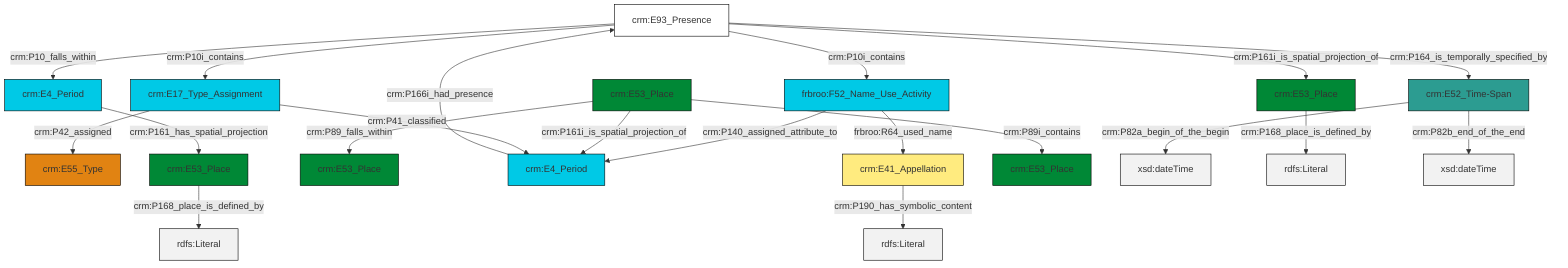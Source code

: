 graph TD
classDef Literal fill:#f2f2f2,stroke:#000000;
classDef CRM_Entity fill:#FFFFFF,stroke:#000000;
classDef Temporal_Entity fill:#00C9E6, stroke:#000000;
classDef Type fill:#E18312, stroke:#000000;
classDef Time-Span fill:#2C9C91, stroke:#000000;
classDef Appellation fill:#FFEB7F, stroke:#000000;
classDef Place fill:#008836, stroke:#000000;
classDef Persistent_Item fill:#B266B2, stroke:#000000;
classDef Conceptual_Object fill:#FFD700, stroke:#000000;
classDef Physical_Thing fill:#D2B48C, stroke:#000000;
classDef Actor fill:#f58aad, stroke:#000000;
classDef PC_Classes fill:#4ce600, stroke:#000000;
classDef Multi fill:#cccccc,stroke:#000000;

0["crm:E93_Presence"]:::CRM_Entity -->|crm:P10i_contains| 1["crm:E17_Type_Assignment"]:::Temporal_Entity
4["crm:E4_Period"]:::Temporal_Entity -->|crm:P161_has_spatial_projection| 5["crm:E53_Place"]:::Place
6["crm:E53_Place"]:::Place -->|crm:P89_falls_within| 7["crm:E53_Place"]:::Place
8["crm:E4_Period"]:::Temporal_Entity -->|crm:P166i_had_presence| 0["crm:E93_Presence"]:::CRM_Entity
1["crm:E17_Type_Assignment"]:::Temporal_Entity -->|crm:P42_assigned| 2["crm:E55_Type"]:::Type
10["crm:E41_Appellation"]:::Appellation -->|crm:P190_has_symbolic_content| 16[rdfs:Literal]:::Literal
17["frbroo:F52_Name_Use_Activity"]:::Temporal_Entity -->|crm:P140_assigned_attribute_to| 8["crm:E4_Period"]:::Temporal_Entity
18["crm:E52_Time-Span"]:::Time-Span -->|crm:P82a_begin_of_the_begin| 19[xsd:dateTime]:::Literal
0["crm:E93_Presence"]:::CRM_Entity -->|crm:P161i_is_spatial_projection_of| 21["crm:E53_Place"]:::Place
0["crm:E93_Presence"]:::CRM_Entity -->|crm:P164_is_temporally_specified_by| 18["crm:E52_Time-Span"]:::Time-Span
21["crm:E53_Place"]:::Place -->|crm:P168_place_is_defined_by| 22[rdfs:Literal]:::Literal
5["crm:E53_Place"]:::Place -->|crm:P168_place_is_defined_by| 23[rdfs:Literal]:::Literal
17["frbroo:F52_Name_Use_Activity"]:::Temporal_Entity -->|frbroo:R64_used_name| 10["crm:E41_Appellation"]:::Appellation
18["crm:E52_Time-Span"]:::Time-Span -->|crm:P82b_end_of_the_end| 29[xsd:dateTime]:::Literal
0["crm:E93_Presence"]:::CRM_Entity -->|crm:P10_falls_within| 4["crm:E4_Period"]:::Temporal_Entity
0["crm:E93_Presence"]:::CRM_Entity -->|crm:P10i_contains| 17["frbroo:F52_Name_Use_Activity"]:::Temporal_Entity
6["crm:E53_Place"]:::Place -->|crm:P89i_contains| 13["crm:E53_Place"]:::Place
6["crm:E53_Place"]:::Place -->|crm:P161i_is_spatial_projection_of| 8["crm:E4_Period"]:::Temporal_Entity
1["crm:E17_Type_Assignment"]:::Temporal_Entity -->|crm:P41_classified| 8["crm:E4_Period"]:::Temporal_Entity